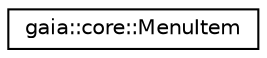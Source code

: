 digraph G
{
  edge [fontname="Helvetica",fontsize="10",labelfontname="Helvetica",labelfontsize="10"];
  node [fontname="Helvetica",fontsize="10",shape=record];
  rankdir=LR;
  Node1 [label="gaia::core::MenuItem",height=0.2,width=0.4,color="black", fillcolor="white", style="filled",URL="$d0/d7e/classgaia_1_1core_1_1_menu_item.html",tooltip="An MenuItem is returned by calling Menu::add()."];
}
